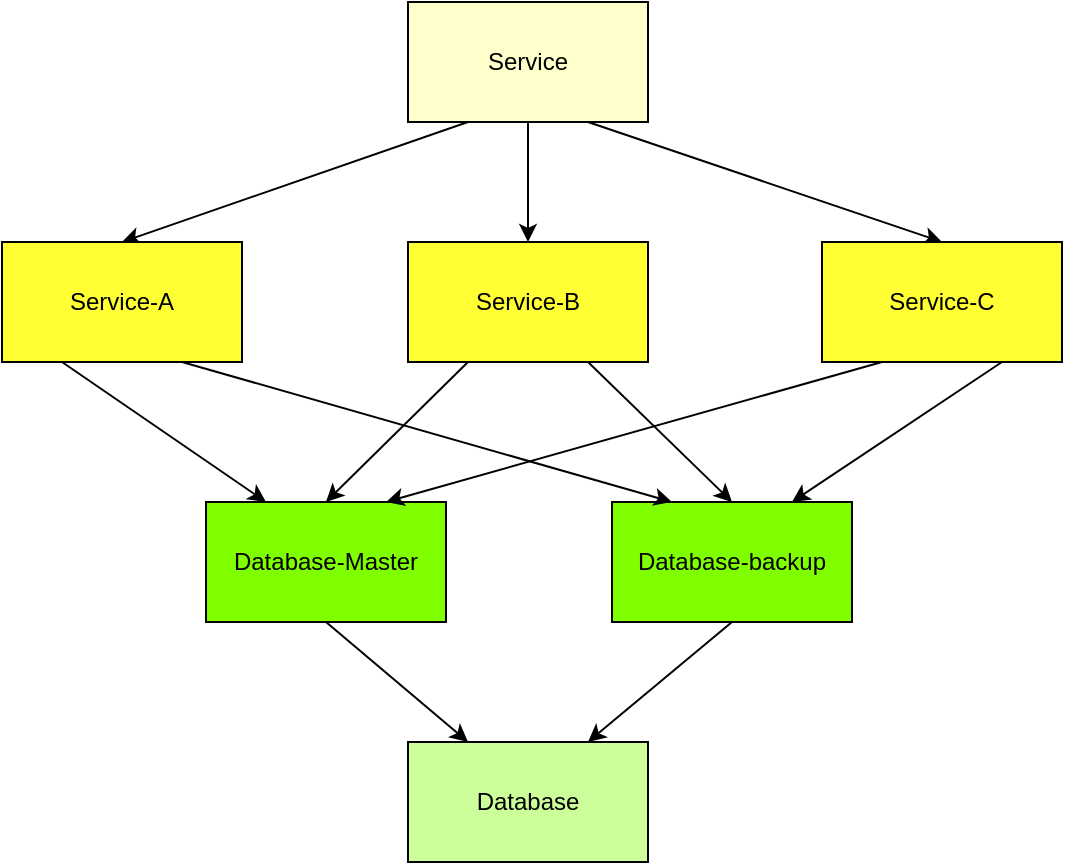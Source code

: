 <mxfile version="10.6.3" type="github"><diagram id="uXrD_OzjQ0EEak0WJynu" name="Page-1"><mxGraphModel dx="1158" dy="742" grid="1" gridSize="10" guides="1" tooltips="1" connect="1" arrows="1" fold="1" page="1" pageScale="1" pageWidth="827" pageHeight="1169" math="0" shadow="0"><root><mxCell id="0"/><mxCell id="1" parent="0"/><mxCell id="Fg86hztHSzxhxO1nfvUc-9" style="rounded=0;orthogonalLoop=1;jettySize=auto;html=1;exitX=0.25;exitY=1;exitDx=0;exitDy=0;entryX=0.5;entryY=0;entryDx=0;entryDy=0;" edge="1" parent="1" source="Fg86hztHSzxhxO1nfvUc-1" target="Fg86hztHSzxhxO1nfvUc-8"><mxGeometry relative="1" as="geometry"/></mxCell><mxCell id="Fg86hztHSzxhxO1nfvUc-10" style="rounded=0;orthogonalLoop=1;jettySize=auto;html=1;exitX=0.5;exitY=1;exitDx=0;exitDy=0;" edge="1" parent="1" source="Fg86hztHSzxhxO1nfvUc-1" target="Fg86hztHSzxhxO1nfvUc-7"><mxGeometry relative="1" as="geometry"/></mxCell><mxCell id="Fg86hztHSzxhxO1nfvUc-11" style="rounded=0;orthogonalLoop=1;jettySize=auto;html=1;exitX=0.75;exitY=1;exitDx=0;exitDy=0;entryX=0.5;entryY=0;entryDx=0;entryDy=0;" edge="1" parent="1" source="Fg86hztHSzxhxO1nfvUc-1" target="Fg86hztHSzxhxO1nfvUc-6"><mxGeometry relative="1" as="geometry"/></mxCell><mxCell id="Fg86hztHSzxhxO1nfvUc-1" value="Service" style="rounded=0;whiteSpace=wrap;html=1;fillColor=#FFFFCC;" vertex="1" parent="1"><mxGeometry x="353" y="180" width="120" height="60" as="geometry"/></mxCell><mxCell id="Fg86hztHSzxhxO1nfvUc-2" value="Database" style="rounded=0;whiteSpace=wrap;html=1;fillColor=#CCFF99;" vertex="1" parent="1"><mxGeometry x="353" y="550" width="120" height="60" as="geometry"/></mxCell><mxCell id="Fg86hztHSzxhxO1nfvUc-13" style="rounded=0;orthogonalLoop=1;jettySize=auto;html=1;exitX=0.5;exitY=1;exitDx=0;exitDy=0;entryX=0.75;entryY=0;entryDx=0;entryDy=0;" edge="1" parent="1" source="Fg86hztHSzxhxO1nfvUc-4" target="Fg86hztHSzxhxO1nfvUc-2"><mxGeometry relative="1" as="geometry"/></mxCell><mxCell id="Fg86hztHSzxhxO1nfvUc-4" value="Database-backup" style="rounded=0;whiteSpace=wrap;html=1;fillColor=#80FF00;" vertex="1" parent="1"><mxGeometry x="455" y="430" width="120" height="60" as="geometry"/></mxCell><mxCell id="Fg86hztHSzxhxO1nfvUc-12" style="rounded=0;orthogonalLoop=1;jettySize=auto;html=1;exitX=0.5;exitY=1;exitDx=0;exitDy=0;entryX=0.25;entryY=0;entryDx=0;entryDy=0;" edge="1" parent="1" source="Fg86hztHSzxhxO1nfvUc-5" target="Fg86hztHSzxhxO1nfvUc-2"><mxGeometry relative="1" as="geometry"/></mxCell><mxCell id="Fg86hztHSzxhxO1nfvUc-5" value="Database-Master" style="rounded=0;whiteSpace=wrap;html=1;fillColor=#80FF00;" vertex="1" parent="1"><mxGeometry x="252" y="430" width="120" height="60" as="geometry"/></mxCell><mxCell id="Fg86hztHSzxhxO1nfvUc-18" style="rounded=0;orthogonalLoop=1;jettySize=auto;html=1;exitX=0.25;exitY=1;exitDx=0;exitDy=0;entryX=0.75;entryY=0;entryDx=0;entryDy=0;" edge="1" parent="1" source="Fg86hztHSzxhxO1nfvUc-6" target="Fg86hztHSzxhxO1nfvUc-5"><mxGeometry relative="1" as="geometry"/></mxCell><mxCell id="Fg86hztHSzxhxO1nfvUc-19" style="rounded=0;orthogonalLoop=1;jettySize=auto;html=1;exitX=0.75;exitY=1;exitDx=0;exitDy=0;entryX=0.75;entryY=0;entryDx=0;entryDy=0;" edge="1" parent="1" source="Fg86hztHSzxhxO1nfvUc-6" target="Fg86hztHSzxhxO1nfvUc-4"><mxGeometry relative="1" as="geometry"/></mxCell><mxCell id="Fg86hztHSzxhxO1nfvUc-6" value="Service-C" style="rounded=0;whiteSpace=wrap;html=1;fillColor=#FFFF33;" vertex="1" parent="1"><mxGeometry x="560" y="300" width="120" height="60" as="geometry"/></mxCell><mxCell id="Fg86hztHSzxhxO1nfvUc-17" style="rounded=0;orthogonalLoop=1;jettySize=auto;html=1;exitX=0.75;exitY=1;exitDx=0;exitDy=0;entryX=0.5;entryY=0;entryDx=0;entryDy=0;" edge="1" parent="1" source="Fg86hztHSzxhxO1nfvUc-7" target="Fg86hztHSzxhxO1nfvUc-4"><mxGeometry relative="1" as="geometry"/></mxCell><mxCell id="Fg86hztHSzxhxO1nfvUc-20" style="edgeStyle=none;rounded=0;orthogonalLoop=1;jettySize=auto;html=1;exitX=0.25;exitY=1;exitDx=0;exitDy=0;entryX=0.5;entryY=0;entryDx=0;entryDy=0;" edge="1" parent="1" source="Fg86hztHSzxhxO1nfvUc-7" target="Fg86hztHSzxhxO1nfvUc-5"><mxGeometry relative="1" as="geometry"/></mxCell><mxCell id="Fg86hztHSzxhxO1nfvUc-7" value="Service-B" style="rounded=0;whiteSpace=wrap;html=1;fillColor=#FFFF33;" vertex="1" parent="1"><mxGeometry x="353" y="300" width="120" height="60" as="geometry"/></mxCell><mxCell id="Fg86hztHSzxhxO1nfvUc-14" style="rounded=0;orthogonalLoop=1;jettySize=auto;html=1;exitX=0.25;exitY=1;exitDx=0;exitDy=0;entryX=0.25;entryY=0;entryDx=0;entryDy=0;" edge="1" parent="1" source="Fg86hztHSzxhxO1nfvUc-8" target="Fg86hztHSzxhxO1nfvUc-5"><mxGeometry relative="1" as="geometry"/></mxCell><mxCell id="Fg86hztHSzxhxO1nfvUc-15" style="rounded=0;orthogonalLoop=1;jettySize=auto;html=1;exitX=0.75;exitY=1;exitDx=0;exitDy=0;entryX=0.25;entryY=0;entryDx=0;entryDy=0;" edge="1" parent="1" source="Fg86hztHSzxhxO1nfvUc-8" target="Fg86hztHSzxhxO1nfvUc-4"><mxGeometry relative="1" as="geometry"/></mxCell><mxCell id="Fg86hztHSzxhxO1nfvUc-8" value="Service-A" style="rounded=0;whiteSpace=wrap;html=1;fillColor=#FFFF33;" vertex="1" parent="1"><mxGeometry x="150" y="300" width="120" height="60" as="geometry"/></mxCell></root></mxGraphModel></diagram></mxfile>